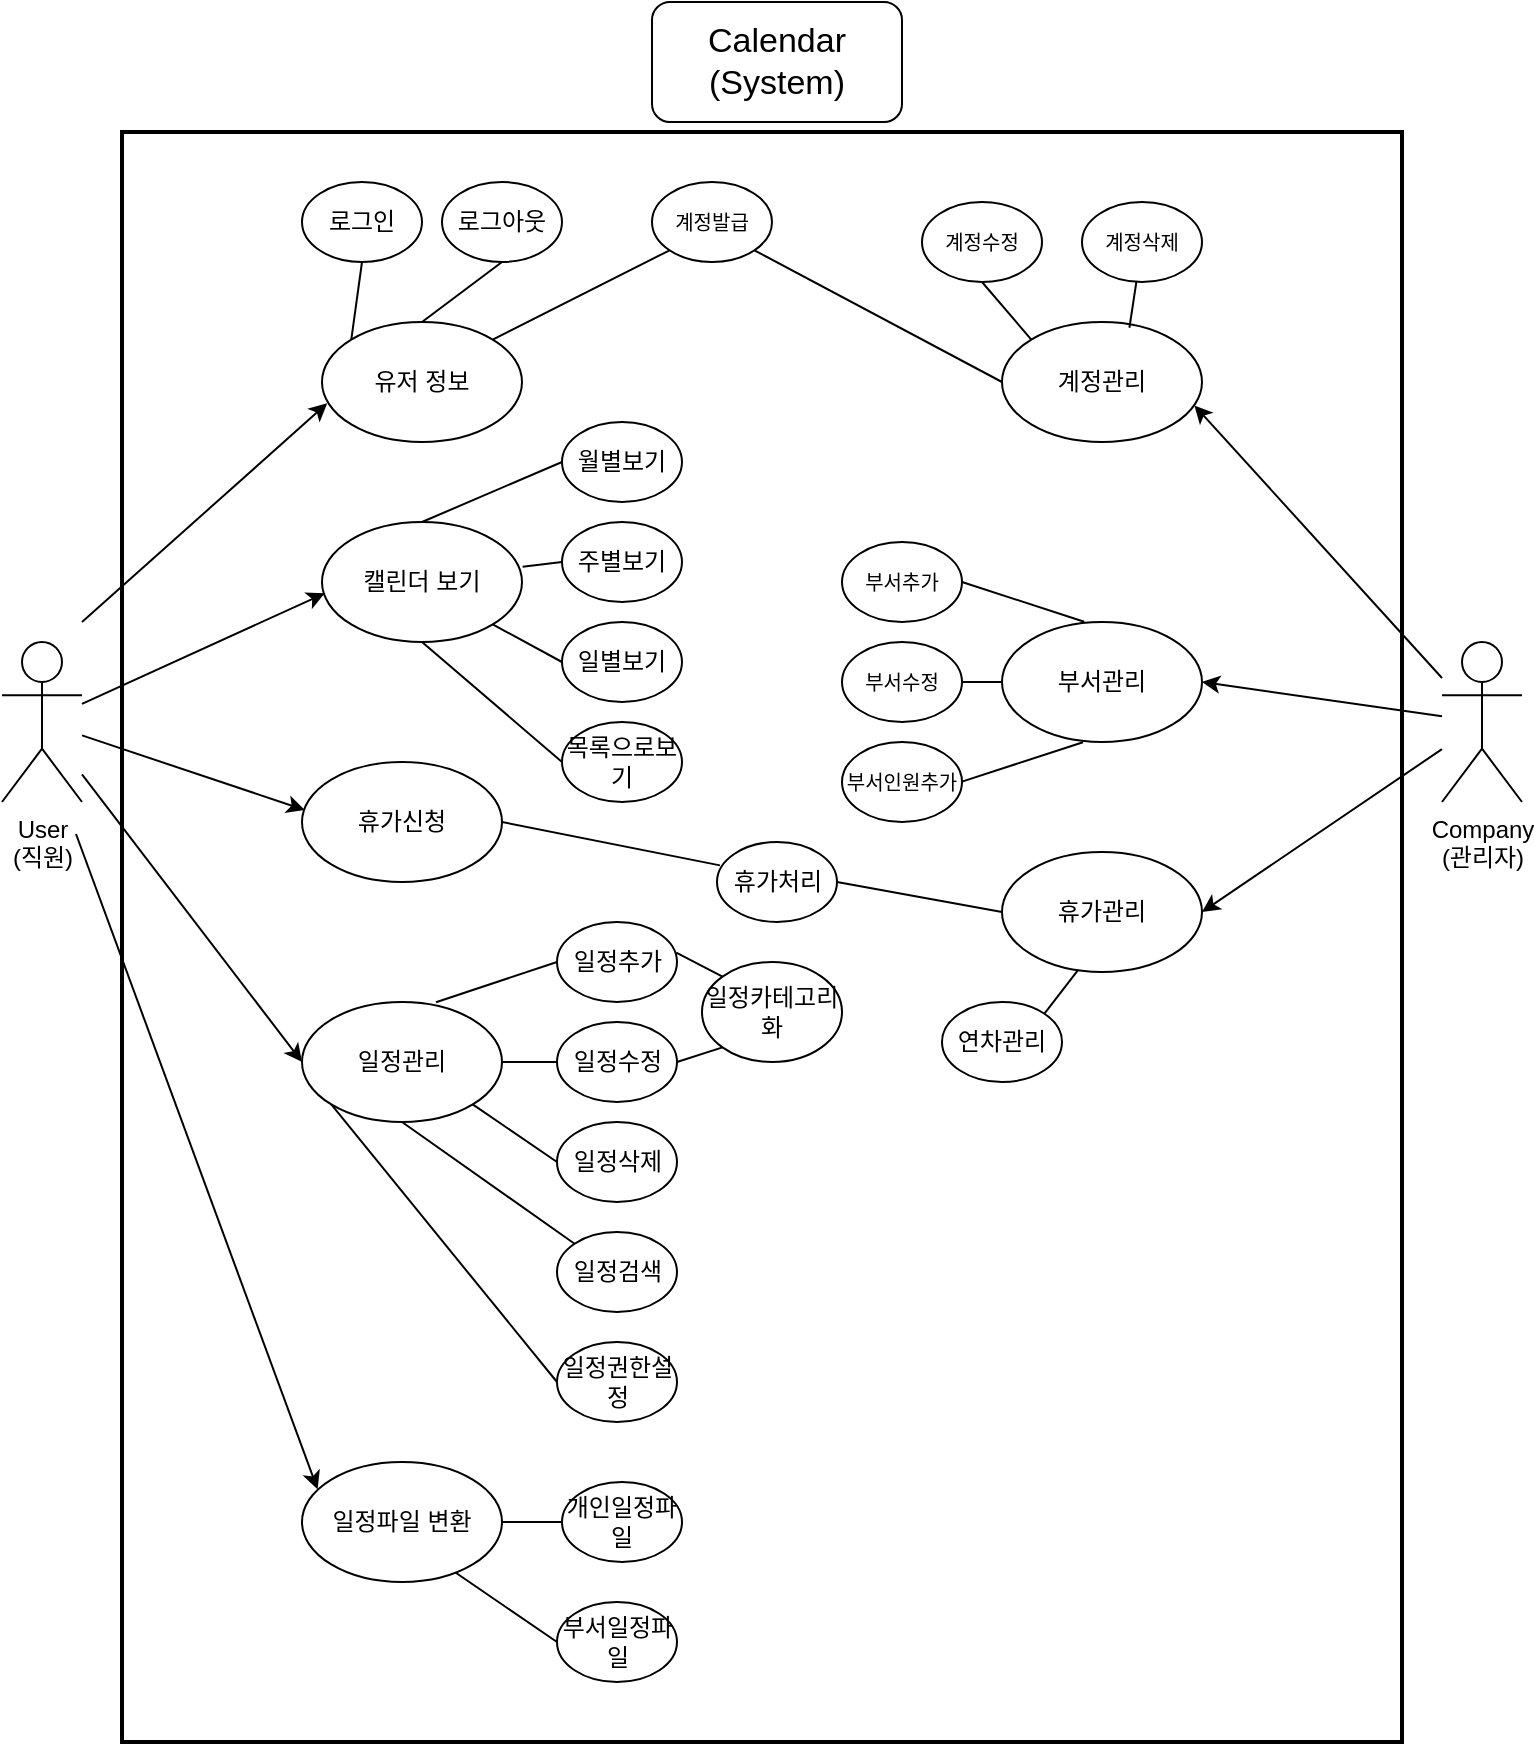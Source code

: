 <mxfile version="21.3.2" type="device">
  <diagram name="페이지-1" id="XMw0-NRLRgTwDYn4s910">
    <mxGraphModel dx="1436" dy="884" grid="1" gridSize="10" guides="1" tooltips="1" connect="1" arrows="1" fold="1" page="1" pageScale="1" pageWidth="827" pageHeight="1169" math="0" shadow="0">
      <root>
        <mxCell id="0" />
        <mxCell id="1" parent="0" />
        <mxCell id="Z_sjvJzbGkH4iaudYOMP-10" value="" style="rounded=0;whiteSpace=wrap;html=1;glass=0;labelBorderColor=#f00f0f;strokeColor=default;strokeWidth=2;" parent="1" vertex="1">
          <mxGeometry x="100" y="165" width="640" height="805" as="geometry" />
        </mxCell>
        <mxCell id="Z_sjvJzbGkH4iaudYOMP-4" value="User&lt;br&gt;(직원)" style="shape=umlActor;verticalLabelPosition=bottom;verticalAlign=top;html=1;outlineConnect=0;" parent="1" vertex="1">
          <mxGeometry x="40" y="420" width="40" height="80" as="geometry" />
        </mxCell>
        <mxCell id="Z_sjvJzbGkH4iaudYOMP-6" value="Company&lt;br&gt;(관리자)" style="shape=umlActor;verticalLabelPosition=bottom;verticalAlign=top;html=1;outlineConnect=0;" parent="1" vertex="1">
          <mxGeometry x="760" y="420" width="40" height="80" as="geometry" />
        </mxCell>
        <mxCell id="Z_sjvJzbGkH4iaudYOMP-14" value="캘린더 보기" style="ellipse;whiteSpace=wrap;html=1;" parent="1" vertex="1">
          <mxGeometry x="200" y="360" width="100" height="60" as="geometry" />
        </mxCell>
        <mxCell id="Z_sjvJzbGkH4iaudYOMP-21" value="월별보기" style="ellipse;whiteSpace=wrap;html=1;" parent="1" vertex="1">
          <mxGeometry x="320" y="310" width="60" height="40" as="geometry" />
        </mxCell>
        <mxCell id="Z_sjvJzbGkH4iaudYOMP-23" value="주별보기" style="ellipse;whiteSpace=wrap;html=1;" parent="1" vertex="1">
          <mxGeometry x="320" y="360" width="60" height="40" as="geometry" />
        </mxCell>
        <mxCell id="Z_sjvJzbGkH4iaudYOMP-24" value="일별보기" style="ellipse;whiteSpace=wrap;html=1;" parent="1" vertex="1">
          <mxGeometry x="320" y="410" width="60" height="40" as="geometry" />
        </mxCell>
        <mxCell id="Z_sjvJzbGkH4iaudYOMP-31" value="" style="endArrow=none;html=1;rounded=0;exitX=0.5;exitY=0;exitDx=0;exitDy=0;entryX=0;entryY=0.5;entryDx=0;entryDy=0;" parent="1" source="Z_sjvJzbGkH4iaudYOMP-14" target="Z_sjvJzbGkH4iaudYOMP-21" edge="1">
          <mxGeometry width="50" height="50" relative="1" as="geometry">
            <mxPoint x="300" y="360" as="sourcePoint" />
            <mxPoint x="350" y="310" as="targetPoint" />
          </mxGeometry>
        </mxCell>
        <mxCell id="Z_sjvJzbGkH4iaudYOMP-32" value="" style="endArrow=none;html=1;rounded=0;exitX=1.003;exitY=0.372;exitDx=0;exitDy=0;entryX=0;entryY=0.5;entryDx=0;entryDy=0;exitPerimeter=0;" parent="1" source="Z_sjvJzbGkH4iaudYOMP-14" edge="1" target="Z_sjvJzbGkH4iaudYOMP-23">
          <mxGeometry width="50" height="50" relative="1" as="geometry">
            <mxPoint x="300" y="440" as="sourcePoint" />
            <mxPoint x="320" y="380" as="targetPoint" />
          </mxGeometry>
        </mxCell>
        <mxCell id="Z_sjvJzbGkH4iaudYOMP-33" value="" style="endArrow=none;html=1;rounded=0;exitX=1;exitY=1;exitDx=0;exitDy=0;entryX=0;entryY=0.5;entryDx=0;entryDy=0;" parent="1" source="Z_sjvJzbGkH4iaudYOMP-14" target="Z_sjvJzbGkH4iaudYOMP-24" edge="1">
          <mxGeometry width="50" height="50" relative="1" as="geometry">
            <mxPoint x="300" y="490" as="sourcePoint" />
            <mxPoint x="350" y="440" as="targetPoint" />
          </mxGeometry>
        </mxCell>
        <mxCell id="Z_sjvJzbGkH4iaudYOMP-34" value="일정관리" style="ellipse;whiteSpace=wrap;html=1;" parent="1" vertex="1">
          <mxGeometry x="190" y="600" width="100" height="60" as="geometry" />
        </mxCell>
        <mxCell id="Z_sjvJzbGkH4iaudYOMP-39" value="일정추가" style="ellipse;whiteSpace=wrap;html=1;" parent="1" vertex="1">
          <mxGeometry x="317.5" y="560" width="60" height="40" as="geometry" />
        </mxCell>
        <mxCell id="Z_sjvJzbGkH4iaudYOMP-40" value="일정수정" style="ellipse;whiteSpace=wrap;html=1;" parent="1" vertex="1">
          <mxGeometry x="317.5" y="610" width="60" height="40" as="geometry" />
        </mxCell>
        <mxCell id="Z_sjvJzbGkH4iaudYOMP-41" value="일정삭제" style="ellipse;whiteSpace=wrap;html=1;" parent="1" vertex="1">
          <mxGeometry x="317.5" y="660" width="60" height="40" as="geometry" />
        </mxCell>
        <mxCell id="Z_sjvJzbGkH4iaudYOMP-42" value="" style="endArrow=none;html=1;rounded=0;exitX=0.67;exitY=0.002;exitDx=0;exitDy=0;entryX=0;entryY=0.5;entryDx=0;entryDy=0;exitPerimeter=0;" parent="1" source="Z_sjvJzbGkH4iaudYOMP-34" target="Z_sjvJzbGkH4iaudYOMP-39" edge="1">
          <mxGeometry width="50" height="50" relative="1" as="geometry">
            <mxPoint x="280" y="600" as="sourcePoint" />
            <mxPoint x="350" y="580" as="targetPoint" />
          </mxGeometry>
        </mxCell>
        <mxCell id="Z_sjvJzbGkH4iaudYOMP-44" value="" style="endArrow=none;html=1;rounded=0;exitX=0.5;exitY=1;exitDx=0;exitDy=0;entryX=0;entryY=0.5;entryDx=0;entryDy=0;" parent="1" target="Z_sjvJzbGkH4iaudYOMP-40" edge="1">
          <mxGeometry width="50" height="50" relative="1" as="geometry">
            <mxPoint x="290" y="630" as="sourcePoint" />
            <mxPoint x="360" y="650" as="targetPoint" />
          </mxGeometry>
        </mxCell>
        <mxCell id="Z_sjvJzbGkH4iaudYOMP-46" value="일정카테고리화" style="ellipse;whiteSpace=wrap;html=1;" parent="1" vertex="1">
          <mxGeometry x="390" y="580" width="70" height="50" as="geometry" />
        </mxCell>
        <mxCell id="Z_sjvJzbGkH4iaudYOMP-47" value="" style="endArrow=none;html=1;rounded=0;exitX=0.994;exitY=0.384;exitDx=0;exitDy=0;exitPerimeter=0;entryX=0;entryY=0;entryDx=0;entryDy=0;" parent="1" source="Z_sjvJzbGkH4iaudYOMP-39" edge="1" target="Z_sjvJzbGkH4iaudYOMP-46">
          <mxGeometry width="50" height="50" relative="1" as="geometry">
            <mxPoint x="414" y="579.58" as="sourcePoint" />
            <mxPoint x="430" y="587" as="targetPoint" />
          </mxGeometry>
        </mxCell>
        <mxCell id="Z_sjvJzbGkH4iaudYOMP-49" value="" style="endArrow=none;html=1;rounded=0;exitX=1;exitY=0.5;exitDx=0;exitDy=0;entryX=0;entryY=1;entryDx=0;entryDy=0;" parent="1" source="Z_sjvJzbGkH4iaudYOMP-40" target="Z_sjvJzbGkH4iaudYOMP-46" edge="1">
          <mxGeometry width="50" height="50" relative="1" as="geometry">
            <mxPoint x="424" y="561.58" as="sourcePoint" />
            <mxPoint x="450" y="577" as="targetPoint" />
          </mxGeometry>
        </mxCell>
        <mxCell id="Z_sjvJzbGkH4iaudYOMP-50" value="일정검색" style="ellipse;whiteSpace=wrap;html=1;" parent="1" vertex="1">
          <mxGeometry x="317.5" y="715" width="60" height="40" as="geometry" />
        </mxCell>
        <mxCell id="Z_sjvJzbGkH4iaudYOMP-52" value="" style="endArrow=none;html=1;rounded=0;exitX=0.5;exitY=1;exitDx=0;exitDy=0;entryX=0;entryY=0;entryDx=0;entryDy=0;" parent="1" source="Z_sjvJzbGkH4iaudYOMP-34" target="Z_sjvJzbGkH4iaudYOMP-50" edge="1">
          <mxGeometry width="50" height="50" relative="1" as="geometry">
            <mxPoint x="300" y="785" as="sourcePoint" />
            <mxPoint x="350" y="735" as="targetPoint" />
          </mxGeometry>
        </mxCell>
        <mxCell id="Z_sjvJzbGkH4iaudYOMP-54" value="" style="endArrow=classic;html=1;rounded=0;entryX=0;entryY=0.5;entryDx=0;entryDy=0;" parent="1" target="Z_sjvJzbGkH4iaudYOMP-34" edge="1" source="Z_sjvJzbGkH4iaudYOMP-4">
          <mxGeometry width="50" height="50" relative="1" as="geometry">
            <mxPoint x="90" y="470" as="sourcePoint" />
            <mxPoint x="220" y="580" as="targetPoint" />
          </mxGeometry>
        </mxCell>
        <mxCell id="Z_sjvJzbGkH4iaudYOMP-55" value="Calendar&lt;br&gt;(System)" style="rounded=1;whiteSpace=wrap;html=1;fontSize=17;" parent="1" vertex="1">
          <mxGeometry x="365" y="100" width="125" height="60" as="geometry" />
        </mxCell>
        <mxCell id="Z_sjvJzbGkH4iaudYOMP-56" value="유저 정보" style="ellipse;whiteSpace=wrap;html=1;" parent="1" vertex="1">
          <mxGeometry x="200" y="260" width="100" height="60" as="geometry" />
        </mxCell>
        <mxCell id="Z_sjvJzbGkH4iaudYOMP-57" value="" style="endArrow=classic;html=1;rounded=0;entryX=0.026;entryY=0.678;entryDx=0;entryDy=0;entryPerimeter=0;" parent="1" target="Z_sjvJzbGkH4iaudYOMP-56" edge="1">
          <mxGeometry width="50" height="50" relative="1" as="geometry">
            <mxPoint x="80" y="410" as="sourcePoint" />
            <mxPoint x="220" y="300" as="targetPoint" />
          </mxGeometry>
        </mxCell>
        <mxCell id="Z_sjvJzbGkH4iaudYOMP-58" value="로그인" style="ellipse;whiteSpace=wrap;html=1;" parent="1" vertex="1">
          <mxGeometry x="190" y="190" width="60" height="40" as="geometry" />
        </mxCell>
        <mxCell id="Z_sjvJzbGkH4iaudYOMP-60" value="" style="endArrow=none;html=1;rounded=0;entryX=0.5;entryY=1;entryDx=0;entryDy=0;exitX=0;exitY=0;exitDx=0;exitDy=0;" parent="1" source="Z_sjvJzbGkH4iaudYOMP-56" target="Z_sjvJzbGkH4iaudYOMP-58" edge="1">
          <mxGeometry width="50" height="50" relative="1" as="geometry">
            <mxPoint x="420" y="499" as="sourcePoint" />
            <mxPoint x="440" y="512" as="targetPoint" />
          </mxGeometry>
        </mxCell>
        <mxCell id="Z_sjvJzbGkH4iaudYOMP-62" value="&lt;span style=&quot;font-size: 10px;&quot;&gt;계정발급&lt;br&gt;&lt;/span&gt;" style="ellipse;whiteSpace=wrap;html=1;" parent="1" vertex="1">
          <mxGeometry x="365" y="190" width="60" height="40" as="geometry" />
        </mxCell>
        <mxCell id="Z_sjvJzbGkH4iaudYOMP-65" value="" style="endArrow=none;html=1;rounded=0;entryX=0;entryY=1;entryDx=0;entryDy=0;exitX=1;exitY=0;exitDx=0;exitDy=0;" parent="1" source="Z_sjvJzbGkH4iaudYOMP-56" target="Z_sjvJzbGkH4iaudYOMP-62" edge="1">
          <mxGeometry width="50" height="50" relative="1" as="geometry">
            <mxPoint x="290" y="270" as="sourcePoint" />
            <mxPoint x="300" y="240" as="targetPoint" />
          </mxGeometry>
        </mxCell>
        <mxCell id="Z_sjvJzbGkH4iaudYOMP-66" value="" style="endArrow=classic;html=1;rounded=0;entryX=0.014;entryY=0.594;entryDx=0;entryDy=0;entryPerimeter=0;" parent="1" target="Z_sjvJzbGkH4iaudYOMP-14" edge="1" source="Z_sjvJzbGkH4iaudYOMP-4">
          <mxGeometry width="50" height="50" relative="1" as="geometry">
            <mxPoint x="90" y="430" as="sourcePoint" />
            <mxPoint x="220" y="428" as="targetPoint" />
          </mxGeometry>
        </mxCell>
        <mxCell id="Z_sjvJzbGkH4iaudYOMP-67" value="로그아웃" style="ellipse;whiteSpace=wrap;html=1;" parent="1" vertex="1">
          <mxGeometry x="260" y="190" width="60" height="40" as="geometry" />
        </mxCell>
        <mxCell id="Z_sjvJzbGkH4iaudYOMP-69" value="" style="endArrow=none;html=1;rounded=0;exitX=0.5;exitY=1;exitDx=0;exitDy=0;entryX=0.5;entryY=0;entryDx=0;entryDy=0;" parent="1" source="Z_sjvJzbGkH4iaudYOMP-67" target="Z_sjvJzbGkH4iaudYOMP-56" edge="1">
          <mxGeometry width="50" height="50" relative="1" as="geometry">
            <mxPoint x="439" y="501" as="sourcePoint" />
            <mxPoint x="459" y="514" as="targetPoint" />
          </mxGeometry>
        </mxCell>
        <mxCell id="Z_sjvJzbGkH4iaudYOMP-70" value="계정관리" style="ellipse;whiteSpace=wrap;html=1;" parent="1" vertex="1">
          <mxGeometry x="540" y="260" width="100" height="60" as="geometry" />
        </mxCell>
        <mxCell id="Z_sjvJzbGkH4iaudYOMP-72" value="&lt;span style=&quot;font-size: 10px;&quot;&gt;계정삭제&lt;/span&gt;" style="ellipse;whiteSpace=wrap;html=1;" parent="1" vertex="1">
          <mxGeometry x="580" y="200" width="60" height="40" as="geometry" />
        </mxCell>
        <mxCell id="Z_sjvJzbGkH4iaudYOMP-73" value="&lt;span style=&quot;font-size: 10px;&quot;&gt;계정수정&lt;br&gt;&lt;/span&gt;" style="ellipse;whiteSpace=wrap;html=1;" parent="1" vertex="1">
          <mxGeometry x="500" y="200" width="60" height="40" as="geometry" />
        </mxCell>
        <mxCell id="Z_sjvJzbGkH4iaudYOMP-74" value="" style="endArrow=none;html=1;rounded=0;exitX=0.637;exitY=0.048;exitDx=0;exitDy=0;exitPerimeter=0;" parent="1" source="Z_sjvJzbGkH4iaudYOMP-70" target="Z_sjvJzbGkH4iaudYOMP-72" edge="1">
          <mxGeometry width="50" height="50" relative="1" as="geometry">
            <mxPoint x="470" y="450" as="sourcePoint" />
            <mxPoint x="520" y="400" as="targetPoint" />
          </mxGeometry>
        </mxCell>
        <mxCell id="Z_sjvJzbGkH4iaudYOMP-75" value="" style="endArrow=none;html=1;rounded=0;exitX=0;exitY=0;exitDx=0;exitDy=0;entryX=0.5;entryY=1;entryDx=0;entryDy=0;" parent="1" source="Z_sjvJzbGkH4iaudYOMP-70" target="Z_sjvJzbGkH4iaudYOMP-73" edge="1">
          <mxGeometry width="50" height="50" relative="1" as="geometry">
            <mxPoint x="499" y="275" as="sourcePoint" />
            <mxPoint x="504" y="255" as="targetPoint" />
          </mxGeometry>
        </mxCell>
        <mxCell id="Z_sjvJzbGkH4iaudYOMP-76" value="" style="endArrow=none;html=1;rounded=0;exitX=0;exitY=0.5;exitDx=0;exitDy=0;entryX=1;entryY=1;entryDx=0;entryDy=0;" parent="1" source="Z_sjvJzbGkH4iaudYOMP-70" target="Z_sjvJzbGkH4iaudYOMP-62" edge="1">
          <mxGeometry width="50" height="50" relative="1" as="geometry">
            <mxPoint x="469" y="289" as="sourcePoint" />
            <mxPoint x="454" y="260" as="targetPoint" />
          </mxGeometry>
        </mxCell>
        <mxCell id="Z_sjvJzbGkH4iaudYOMP-77" value="휴가관리" style="ellipse;whiteSpace=wrap;html=1;" parent="1" vertex="1">
          <mxGeometry x="540" y="525" width="100" height="60" as="geometry" />
        </mxCell>
        <mxCell id="Z_sjvJzbGkH4iaudYOMP-78" value="" style="endArrow=classic;html=1;rounded=0;entryX=1;entryY=0.5;entryDx=0;entryDy=0;" parent="1" target="Z_sjvJzbGkH4iaudYOMP-77" edge="1" source="Z_sjvJzbGkH4iaudYOMP-6">
          <mxGeometry width="50" height="50" relative="1" as="geometry">
            <mxPoint x="759.7" y="520" as="sourcePoint" />
            <mxPoint x="599.7" y="380" as="targetPoint" />
          </mxGeometry>
        </mxCell>
        <mxCell id="Z_sjvJzbGkH4iaudYOMP-86" value="일정권한설정" style="ellipse;whiteSpace=wrap;html=1;" parent="1" vertex="1">
          <mxGeometry x="317.5" y="770" width="60" height="40" as="geometry" />
        </mxCell>
        <mxCell id="Z_sjvJzbGkH4iaudYOMP-93" value="" style="endArrow=none;html=1;rounded=0;entryX=0;entryY=1;entryDx=0;entryDy=0;exitX=0;exitY=0.5;exitDx=0;exitDy=0;" parent="1" source="Z_sjvJzbGkH4iaudYOMP-86" target="Z_sjvJzbGkH4iaudYOMP-34" edge="1">
          <mxGeometry width="50" height="50" relative="1" as="geometry">
            <mxPoint x="210" y="740" as="sourcePoint" />
            <mxPoint x="260" y="690" as="targetPoint" />
          </mxGeometry>
        </mxCell>
        <mxCell id="Z_sjvJzbGkH4iaudYOMP-95" value="휴가처리" style="ellipse;whiteSpace=wrap;html=1;" parent="1" vertex="1">
          <mxGeometry x="397.5" y="520" width="60" height="40" as="geometry" />
        </mxCell>
        <mxCell id="Z_sjvJzbGkH4iaudYOMP-97" value="" style="endArrow=none;html=1;rounded=0;exitX=0;exitY=0.5;exitDx=0;exitDy=0;entryX=1;entryY=0.5;entryDx=0;entryDy=0;" parent="1" source="Z_sjvJzbGkH4iaudYOMP-77" target="Z_sjvJzbGkH4iaudYOMP-95" edge="1">
          <mxGeometry width="50" height="50" relative="1" as="geometry">
            <mxPoint x="604.7" y="618" as="sourcePoint" />
            <mxPoint x="560.7" y="600" as="targetPoint" />
          </mxGeometry>
        </mxCell>
        <mxCell id="Z_sjvJzbGkH4iaudYOMP-98" value="휴가신청" style="ellipse;whiteSpace=wrap;html=1;" parent="1" vertex="1">
          <mxGeometry x="190" y="480" width="100" height="60" as="geometry" />
        </mxCell>
        <mxCell id="Z_sjvJzbGkH4iaudYOMP-101" value="" style="endArrow=classic;html=1;rounded=0;entryX=0.014;entryY=0.4;entryDx=0;entryDy=0;entryPerimeter=0;" parent="1" target="Z_sjvJzbGkH4iaudYOMP-98" edge="1" source="Z_sjvJzbGkH4iaudYOMP-4">
          <mxGeometry width="50" height="50" relative="1" as="geometry">
            <mxPoint x="90" y="450" as="sourcePoint" />
            <mxPoint x="220" y="510" as="targetPoint" />
          </mxGeometry>
        </mxCell>
        <mxCell id="Z_sjvJzbGkH4iaudYOMP-102" value="" style="endArrow=none;html=1;rounded=0;exitX=1;exitY=0.5;exitDx=0;exitDy=0;entryX=0.025;entryY=0.292;entryDx=0;entryDy=0;entryPerimeter=0;" parent="1" source="Z_sjvJzbGkH4iaudYOMP-98" target="Z_sjvJzbGkH4iaudYOMP-95" edge="1">
          <mxGeometry width="50" height="50" relative="1" as="geometry">
            <mxPoint x="290.0" y="567.32" as="sourcePoint" />
            <mxPoint x="479.7" y="490" as="targetPoint" />
          </mxGeometry>
        </mxCell>
        <mxCell id="Z_sjvJzbGkH4iaudYOMP-107" value="부서관리" style="ellipse;whiteSpace=wrap;html=1;" parent="1" vertex="1">
          <mxGeometry x="540" y="410" width="100" height="60" as="geometry" />
        </mxCell>
        <mxCell id="Z_sjvJzbGkH4iaudYOMP-110" value="" style="endArrow=classic;html=1;rounded=0;entryX=1;entryY=0.5;entryDx=0;entryDy=0;" parent="1" target="Z_sjvJzbGkH4iaudYOMP-107" edge="1" source="Z_sjvJzbGkH4iaudYOMP-6">
          <mxGeometry width="50" height="50" relative="1" as="geometry">
            <mxPoint x="750" y="450" as="sourcePoint" />
            <mxPoint x="660" y="270" as="targetPoint" />
          </mxGeometry>
        </mxCell>
        <mxCell id="Z_sjvJzbGkH4iaudYOMP-111" value="" style="endArrow=none;html=1;rounded=0;exitX=1;exitY=1;exitDx=0;exitDy=0;entryX=0;entryY=0.5;entryDx=0;entryDy=0;" parent="1" source="Z_sjvJzbGkH4iaudYOMP-34" target="Z_sjvJzbGkH4iaudYOMP-41" edge="1">
          <mxGeometry width="50" height="50" relative="1" as="geometry">
            <mxPoint x="300" y="640" as="sourcePoint" />
            <mxPoint x="327" y="640" as="targetPoint" />
          </mxGeometry>
        </mxCell>
        <mxCell id="DGaw78PKrGUKEOtXkO8Q-1" value="목록으로보기" style="ellipse;whiteSpace=wrap;html=1;" vertex="1" parent="1">
          <mxGeometry x="320" y="460" width="60" height="40" as="geometry" />
        </mxCell>
        <mxCell id="DGaw78PKrGUKEOtXkO8Q-2" value="" style="endArrow=none;html=1;rounded=0;exitX=0.5;exitY=1;exitDx=0;exitDy=0;entryX=0;entryY=0.5;entryDx=0;entryDy=0;" edge="1" parent="1" source="Z_sjvJzbGkH4iaudYOMP-14" target="DGaw78PKrGUKEOtXkO8Q-1">
          <mxGeometry width="50" height="50" relative="1" as="geometry">
            <mxPoint x="248" y="444" as="sourcePoint" />
            <mxPoint x="318" y="454" as="targetPoint" />
          </mxGeometry>
        </mxCell>
        <mxCell id="DGaw78PKrGUKEOtXkO8Q-8" value="연차관리" style="ellipse;whiteSpace=wrap;html=1;" vertex="1" parent="1">
          <mxGeometry x="510" y="600" width="60" height="40" as="geometry" />
        </mxCell>
        <mxCell id="DGaw78PKrGUKEOtXkO8Q-9" value="" style="endArrow=none;html=1;rounded=0;exitX=1;exitY=0;exitDx=0;exitDy=0;entryX=0.38;entryY=0.985;entryDx=0;entryDy=0;entryPerimeter=0;" edge="1" parent="1" source="DGaw78PKrGUKEOtXkO8Q-8" target="Z_sjvJzbGkH4iaudYOMP-77">
          <mxGeometry width="50" height="50" relative="1" as="geometry">
            <mxPoint x="417" y="421" as="sourcePoint" />
            <mxPoint x="452" y="440" as="targetPoint" />
          </mxGeometry>
        </mxCell>
        <mxCell id="DGaw78PKrGUKEOtXkO8Q-10" value="&lt;span style=&quot;font-size: 10px;&quot;&gt;부서추가&lt;/span&gt;" style="ellipse;whiteSpace=wrap;html=1;" vertex="1" parent="1">
          <mxGeometry x="460.0" y="370" width="60" height="40" as="geometry" />
        </mxCell>
        <mxCell id="DGaw78PKrGUKEOtXkO8Q-11" value="&lt;span style=&quot;font-size: 10px;&quot;&gt;부서수정&lt;/span&gt;" style="ellipse;whiteSpace=wrap;html=1;" vertex="1" parent="1">
          <mxGeometry x="460.0" y="420" width="60" height="40" as="geometry" />
        </mxCell>
        <mxCell id="DGaw78PKrGUKEOtXkO8Q-12" value="&lt;span style=&quot;font-size: 10px;&quot;&gt;부서인원추가&lt;/span&gt;" style="ellipse;whiteSpace=wrap;html=1;" vertex="1" parent="1">
          <mxGeometry x="460" y="470" width="60" height="40" as="geometry" />
        </mxCell>
        <mxCell id="DGaw78PKrGUKEOtXkO8Q-16" value="" style="endArrow=none;html=1;rounded=0;entryX=1;entryY=0.5;entryDx=0;entryDy=0;exitX=0.411;exitY=-0.002;exitDx=0;exitDy=0;exitPerimeter=0;" edge="1" parent="1" source="Z_sjvJzbGkH4iaudYOMP-107" target="DGaw78PKrGUKEOtXkO8Q-10">
          <mxGeometry width="50" height="50" relative="1" as="geometry">
            <mxPoint x="580" y="410" as="sourcePoint" />
            <mxPoint x="514.7" y="391" as="targetPoint" />
          </mxGeometry>
        </mxCell>
        <mxCell id="DGaw78PKrGUKEOtXkO8Q-17" value="" style="endArrow=none;html=1;rounded=0;entryX=1;entryY=0.5;entryDx=0;entryDy=0;exitX=0;exitY=0.5;exitDx=0;exitDy=0;" edge="1" parent="1" source="Z_sjvJzbGkH4iaudYOMP-107" target="DGaw78PKrGUKEOtXkO8Q-11">
          <mxGeometry width="50" height="50" relative="1" as="geometry">
            <mxPoint x="580" y="458" as="sourcePoint" />
            <mxPoint x="520" y="438" as="targetPoint" />
          </mxGeometry>
        </mxCell>
        <mxCell id="DGaw78PKrGUKEOtXkO8Q-18" value="" style="endArrow=none;html=1;rounded=0;entryX=1;entryY=0.5;entryDx=0;entryDy=0;exitX=0.405;exitY=1.002;exitDx=0;exitDy=0;exitPerimeter=0;" edge="1" parent="1" source="Z_sjvJzbGkH4iaudYOMP-107">
          <mxGeometry width="50" height="50" relative="1" as="geometry">
            <mxPoint x="540" y="489.8" as="sourcePoint" />
            <mxPoint x="520" y="489.8" as="targetPoint" />
          </mxGeometry>
        </mxCell>
        <mxCell id="DGaw78PKrGUKEOtXkO8Q-20" value="" style="endArrow=classic;html=1;rounded=0;entryX=0.962;entryY=0.695;entryDx=0;entryDy=0;entryPerimeter=0;" edge="1" parent="1" source="Z_sjvJzbGkH4iaudYOMP-6" target="Z_sjvJzbGkH4iaudYOMP-70">
          <mxGeometry width="50" height="50" relative="1" as="geometry">
            <mxPoint x="604.7" y="360" as="sourcePoint" />
            <mxPoint x="654.7" y="310" as="targetPoint" />
          </mxGeometry>
        </mxCell>
        <mxCell id="DGaw78PKrGUKEOtXkO8Q-21" value="일정파일 변환" style="ellipse;whiteSpace=wrap;html=1;" vertex="1" parent="1">
          <mxGeometry x="190" y="830" width="100" height="60" as="geometry" />
        </mxCell>
        <mxCell id="DGaw78PKrGUKEOtXkO8Q-22" value="" style="endArrow=classic;html=1;rounded=0;entryX=0.078;entryY=0.228;entryDx=0;entryDy=0;entryPerimeter=0;" edge="1" parent="1" target="DGaw78PKrGUKEOtXkO8Q-21">
          <mxGeometry width="50" height="50" relative="1" as="geometry">
            <mxPoint x="77" y="516" as="sourcePoint" />
            <mxPoint x="187" y="660" as="targetPoint" />
          </mxGeometry>
        </mxCell>
        <mxCell id="DGaw78PKrGUKEOtXkO8Q-23" value="개인일정파일" style="ellipse;whiteSpace=wrap;html=1;" vertex="1" parent="1">
          <mxGeometry x="320" y="840" width="60" height="40" as="geometry" />
        </mxCell>
        <mxCell id="DGaw78PKrGUKEOtXkO8Q-24" value="부서일정파일" style="ellipse;whiteSpace=wrap;html=1;" vertex="1" parent="1">
          <mxGeometry x="317.5" y="900" width="60" height="40" as="geometry" />
        </mxCell>
        <mxCell id="DGaw78PKrGUKEOtXkO8Q-26" value="" style="endArrow=none;html=1;rounded=0;exitX=1;exitY=0.5;exitDx=0;exitDy=0;entryX=0;entryY=0.5;entryDx=0;entryDy=0;" edge="1" parent="1" source="DGaw78PKrGUKEOtXkO8Q-21" target="DGaw78PKrGUKEOtXkO8Q-23">
          <mxGeometry width="50" height="50" relative="1" as="geometry">
            <mxPoint x="290" y="861" as="sourcePoint" />
            <mxPoint x="333" y="890" as="targetPoint" />
          </mxGeometry>
        </mxCell>
        <mxCell id="DGaw78PKrGUKEOtXkO8Q-27" value="" style="endArrow=none;html=1;rounded=0;exitX=0.769;exitY=0.923;exitDx=0;exitDy=0;entryX=0;entryY=0.5;entryDx=0;entryDy=0;exitPerimeter=0;" edge="1" parent="1" source="DGaw78PKrGUKEOtXkO8Q-21" target="DGaw78PKrGUKEOtXkO8Q-24">
          <mxGeometry width="50" height="50" relative="1" as="geometry">
            <mxPoint x="275" y="880" as="sourcePoint" />
            <mxPoint x="305" y="880" as="targetPoint" />
          </mxGeometry>
        </mxCell>
      </root>
    </mxGraphModel>
  </diagram>
</mxfile>
